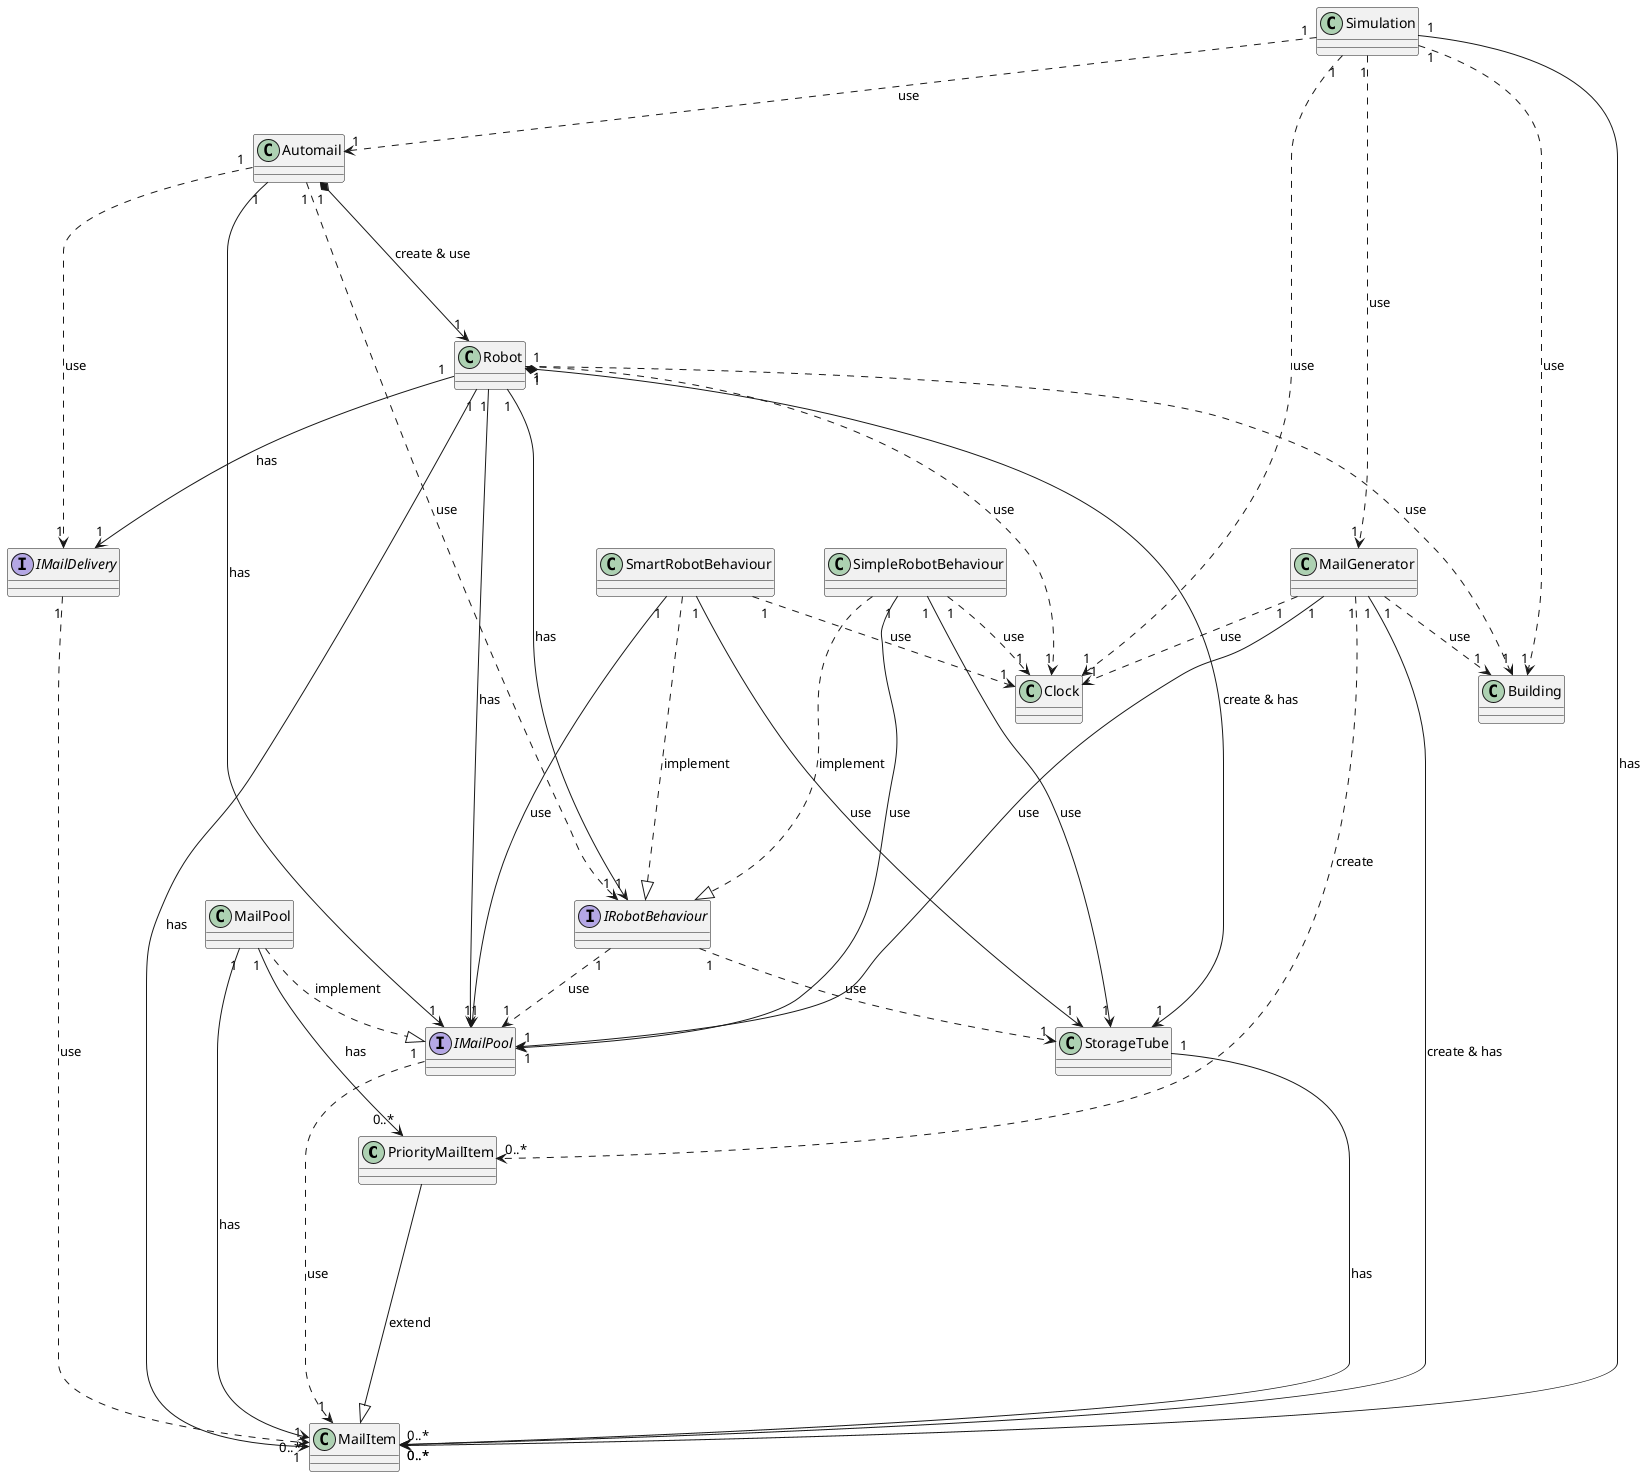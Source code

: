 @startuml

class PriorityMailItem
class StorageTube
class MailItem
class MailGenerator
interface IMailDelivery
interface IMailPool
class MailPool
interface IRobotBehaviour
class SimpleRobotBehaviour
class SmartRobotBehaviour
class Simulation
class Robot
class Automail
class Building
class Clock

PriorityMailItem -|> MailItem: extend
IMailDelivery "1" ...> "1" MailItem: use
IMailPool "1" ..> "1" MailItem: use
Simulation "1" ---> "0..*" MailItem: has
Simulation "1" ..> "1" MailGenerator: use
Simulation "1" ..> "1" Automail: use
Automail "1" --> "1" IMailPool: has
Automail "1" ..> "1" IRobotBehaviour: use
Automail "1" *---> "1" Robot: create & use
Automail "1" .> "1" IMailDelivery: use
Robot "1" ------> "1" IRobotBehaviour: has
Robot "1" ---> "1" IMailDelivery: has
Robot "1" ----> "1" IMailPool: has
Robot "1" ---> "1" MailItem: has
Robot "1" *-----> "1" StorageTube: create & has
IRobotBehaviour "1" ..> "1" IMailPool: use
IRobotBehaviour "1" ..> "1" StorageTube: use
SimpleRobotBehaviour ..|> IRobotBehaviour: implement
SmartRobotBehaviour ..|> IRobotBehaviour: implement
SimpleRobotBehaviour "1" ---> "1" StorageTube: use
SmartRobotBehaviour "1" -----> "1" StorageTube: use
SimpleRobotBehaviour "1" -----> "1" IMailPool: use
SmartRobotBehaviour "1" -----> "1" IMailPool: use
MailGenerator "1" ---> "1" IMailPool: use
MailGenerator "1" ---> "0..*" MailItem: create & has
MailGenerator "1" ..> "0..*" PriorityMailItem: create
MailPool "1" ---> "0..*" PriorityMailItem: has
MailPool "1" ---> "0..*" MailItem: has
MailPool ..|> IMailPool: implement
StorageTube "1" -----> "0..*" MailItem: has

Simulation "1" ..> "1" Building: use
Robot "1" ..> "1" Building: use
MailGenerator "1" ..> "1" Building: use
MailGenerator "1" ..> "1" Clock: use
Robot "1" ..> "1" Clock: use
Simulation "1" ..> "1" Clock: use
SimpleRobotBehaviour "1" ..> "1" Clock: use
SmartRobotBehaviour "1" ..> "1" Clock: use


@enduml